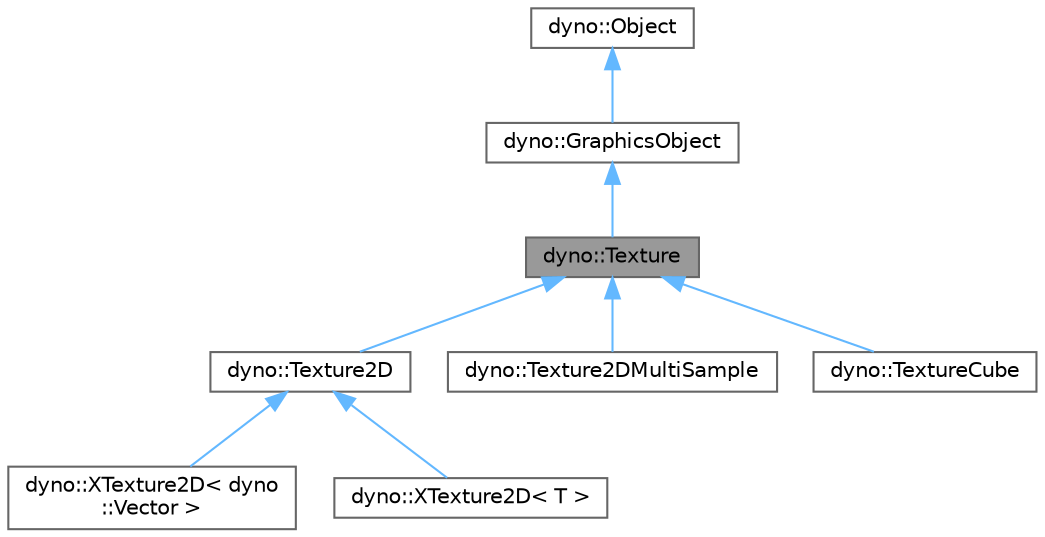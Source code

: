 digraph "dyno::Texture"
{
 // LATEX_PDF_SIZE
  bgcolor="transparent";
  edge [fontname=Helvetica,fontsize=10,labelfontname=Helvetica,labelfontsize=10];
  node [fontname=Helvetica,fontsize=10,shape=box,height=0.2,width=0.4];
  Node1 [id="Node000001",label="dyno::Texture",height=0.2,width=0.4,color="gray40", fillcolor="grey60", style="filled", fontcolor="black",tooltip=" "];
  Node2 -> Node1 [id="edge1_Node000001_Node000002",dir="back",color="steelblue1",style="solid",tooltip=" "];
  Node2 [id="Node000002",label="dyno::GraphicsObject",height=0.2,width=0.4,color="gray40", fillcolor="white", style="filled",URL="$classdyno_1_1_graphics_object.html",tooltip=" "];
  Node3 -> Node2 [id="edge2_Node000002_Node000003",dir="back",color="steelblue1",style="solid",tooltip=" "];
  Node3 [id="Node000003",label="dyno::Object",height=0.2,width=0.4,color="gray40", fillcolor="white", style="filled",URL="$classdyno_1_1_object.html",tooltip=" "];
  Node1 -> Node4 [id="edge3_Node000001_Node000004",dir="back",color="steelblue1",style="solid",tooltip=" "];
  Node4 [id="Node000004",label="dyno::Texture2D",height=0.2,width=0.4,color="gray40", fillcolor="white", style="filled",URL="$classdyno_1_1_texture2_d.html",tooltip=" "];
  Node4 -> Node5 [id="edge4_Node000004_Node000005",dir="back",color="steelblue1",style="solid",tooltip=" "];
  Node5 [id="Node000005",label="dyno::XTexture2D\< dyno\l::Vector \>",height=0.2,width=0.4,color="gray40", fillcolor="white", style="filled",URL="$classdyno_1_1_x_texture2_d.html",tooltip=" "];
  Node4 -> Node6 [id="edge5_Node000004_Node000006",dir="back",color="steelblue1",style="solid",tooltip=" "];
  Node6 [id="Node000006",label="dyno::XTexture2D\< T \>",height=0.2,width=0.4,color="gray40", fillcolor="white", style="filled",URL="$classdyno_1_1_x_texture2_d.html",tooltip=" "];
  Node1 -> Node7 [id="edge6_Node000001_Node000007",dir="back",color="steelblue1",style="solid",tooltip=" "];
  Node7 [id="Node000007",label="dyno::Texture2DMultiSample",height=0.2,width=0.4,color="gray40", fillcolor="white", style="filled",URL="$classdyno_1_1_texture2_d_multi_sample.html",tooltip=" "];
  Node1 -> Node8 [id="edge7_Node000001_Node000008",dir="back",color="steelblue1",style="solid",tooltip=" "];
  Node8 [id="Node000008",label="dyno::TextureCube",height=0.2,width=0.4,color="gray40", fillcolor="white", style="filled",URL="$classdyno_1_1_texture_cube.html",tooltip=" "];
}
